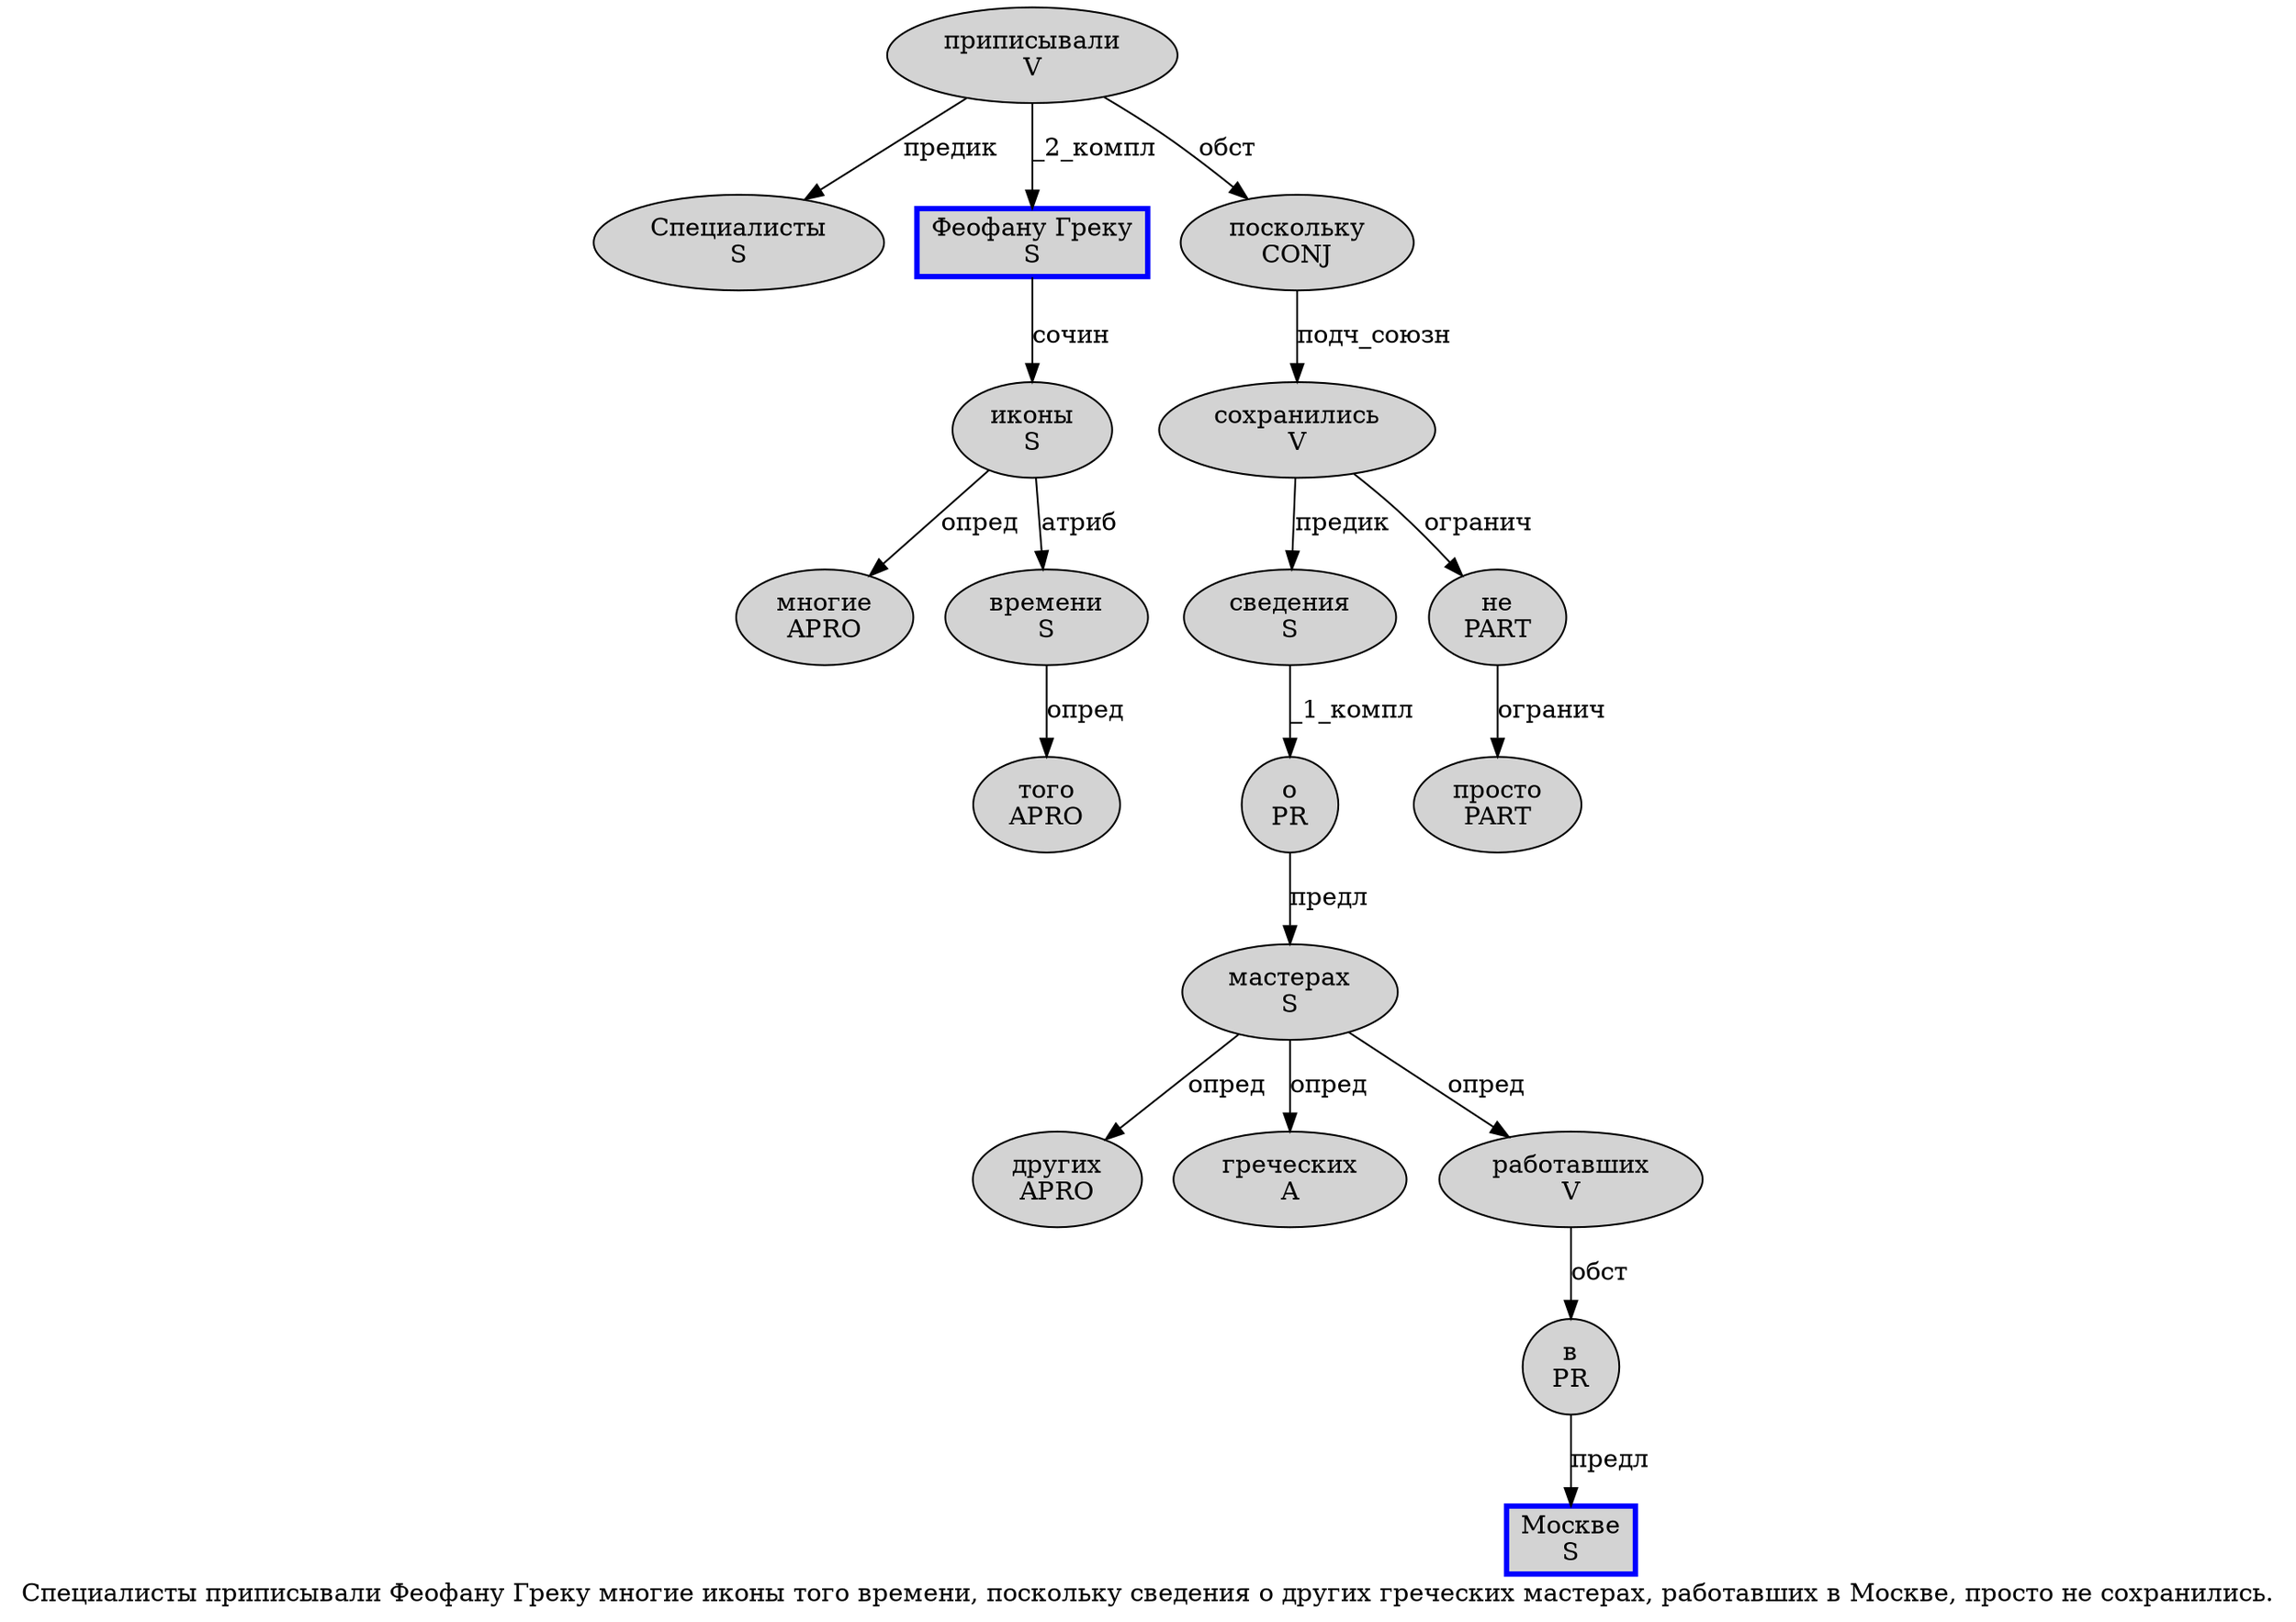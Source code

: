 digraph SENTENCE_965 {
	graph [label="Специалисты приписывали Феофану Греку многие иконы того времени, поскольку сведения о других греческих мастерах, работавших в Москве, просто не сохранились."]
	node [style=filled]
		0 [label="Специалисты
S" color="" fillcolor=lightgray penwidth=1 shape=ellipse]
		1 [label="приписывали
V" color="" fillcolor=lightgray penwidth=1 shape=ellipse]
		2 [label="Феофану Греку
S" color=blue fillcolor=lightgray penwidth=3 shape=box]
		3 [label="многие
APRO" color="" fillcolor=lightgray penwidth=1 shape=ellipse]
		4 [label="иконы
S" color="" fillcolor=lightgray penwidth=1 shape=ellipse]
		5 [label="того
APRO" color="" fillcolor=lightgray penwidth=1 shape=ellipse]
		6 [label="времени
S" color="" fillcolor=lightgray penwidth=1 shape=ellipse]
		8 [label="поскольку
CONJ" color="" fillcolor=lightgray penwidth=1 shape=ellipse]
		9 [label="сведения
S" color="" fillcolor=lightgray penwidth=1 shape=ellipse]
		10 [label="о
PR" color="" fillcolor=lightgray penwidth=1 shape=ellipse]
		11 [label="других
APRO" color="" fillcolor=lightgray penwidth=1 shape=ellipse]
		12 [label="греческих
A" color="" fillcolor=lightgray penwidth=1 shape=ellipse]
		13 [label="мастерах
S" color="" fillcolor=lightgray penwidth=1 shape=ellipse]
		15 [label="работавших
V" color="" fillcolor=lightgray penwidth=1 shape=ellipse]
		16 [label="в
PR" color="" fillcolor=lightgray penwidth=1 shape=ellipse]
		17 [label="Москве
S" color=blue fillcolor=lightgray penwidth=3 shape=box]
		19 [label="просто
PART" color="" fillcolor=lightgray penwidth=1 shape=ellipse]
		20 [label="не
PART" color="" fillcolor=lightgray penwidth=1 shape=ellipse]
		21 [label="сохранились
V" color="" fillcolor=lightgray penwidth=1 shape=ellipse]
			4 -> 3 [label="опред"]
			4 -> 6 [label="атриб"]
			6 -> 5 [label="опред"]
			13 -> 11 [label="опред"]
			13 -> 12 [label="опред"]
			13 -> 15 [label="опред"]
			15 -> 16 [label="обст"]
			8 -> 21 [label="подч_союзн"]
			9 -> 10 [label="_1_компл"]
			20 -> 19 [label="огранич"]
			10 -> 13 [label="предл"]
			16 -> 17 [label="предл"]
			1 -> 0 [label="предик"]
			1 -> 2 [label="_2_компл"]
			1 -> 8 [label="обст"]
			2 -> 4 [label="сочин"]
			21 -> 9 [label="предик"]
			21 -> 20 [label="огранич"]
}